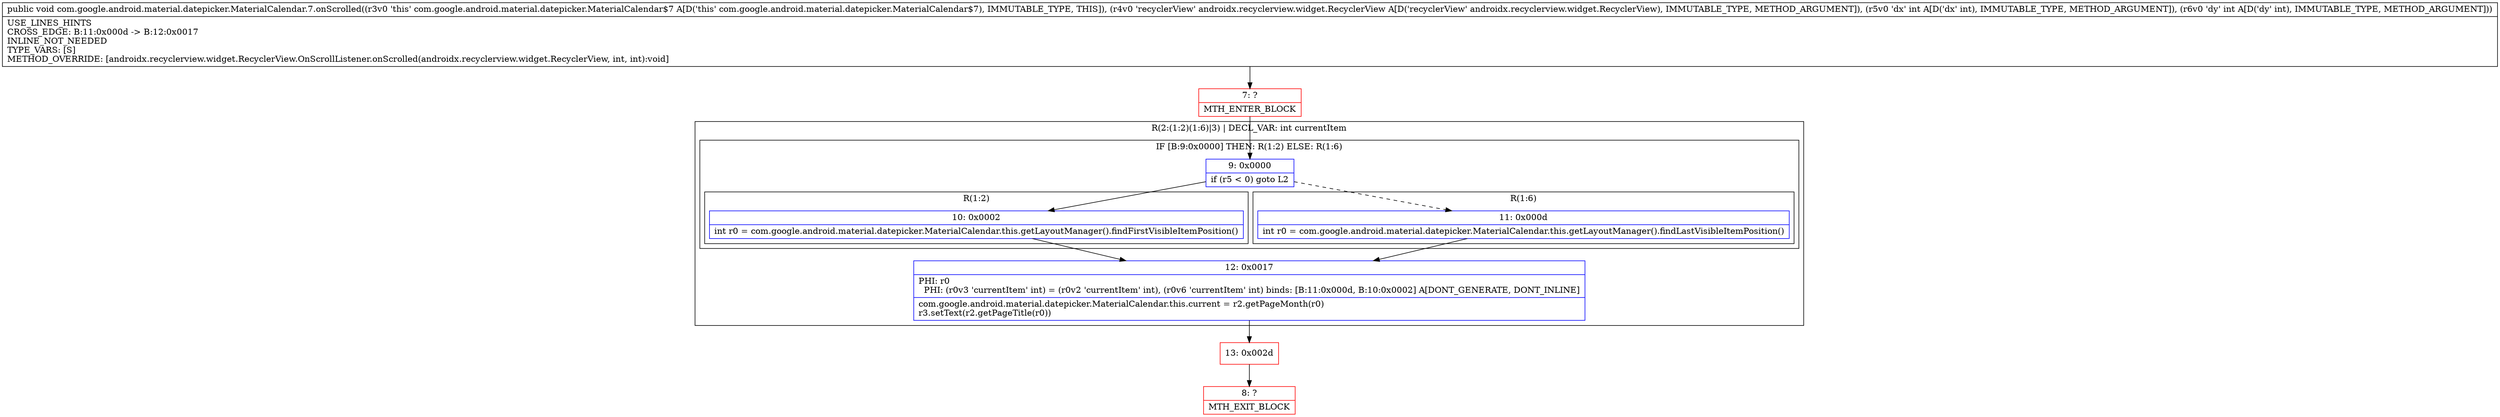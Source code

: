 digraph "CFG forcom.google.android.material.datepicker.MaterialCalendar.7.onScrolled(Landroidx\/recyclerview\/widget\/RecyclerView;II)V" {
subgraph cluster_Region_1776661974 {
label = "R(2:(1:2)(1:6)|3) | DECL_VAR: int currentItem\l";
node [shape=record,color=blue];
subgraph cluster_IfRegion_1536267361 {
label = "IF [B:9:0x0000] THEN: R(1:2) ELSE: R(1:6)";
node [shape=record,color=blue];
Node_9 [shape=record,label="{9\:\ 0x0000|if (r5 \< 0) goto L2\l}"];
subgraph cluster_Region_1569467698 {
label = "R(1:2)";
node [shape=record,color=blue];
Node_10 [shape=record,label="{10\:\ 0x0002|int r0 = com.google.android.material.datepicker.MaterialCalendar.this.getLayoutManager().findFirstVisibleItemPosition()\l}"];
}
subgraph cluster_Region_312137005 {
label = "R(1:6)";
node [shape=record,color=blue];
Node_11 [shape=record,label="{11\:\ 0x000d|int r0 = com.google.android.material.datepicker.MaterialCalendar.this.getLayoutManager().findLastVisibleItemPosition()\l}"];
}
}
Node_12 [shape=record,label="{12\:\ 0x0017|PHI: r0 \l  PHI: (r0v3 'currentItem' int) = (r0v2 'currentItem' int), (r0v6 'currentItem' int) binds: [B:11:0x000d, B:10:0x0002] A[DONT_GENERATE, DONT_INLINE]\l|com.google.android.material.datepicker.MaterialCalendar.this.current = r2.getPageMonth(r0)\lr3.setText(r2.getPageTitle(r0))\l}"];
}
Node_7 [shape=record,color=red,label="{7\:\ ?|MTH_ENTER_BLOCK\l}"];
Node_13 [shape=record,color=red,label="{13\:\ 0x002d}"];
Node_8 [shape=record,color=red,label="{8\:\ ?|MTH_EXIT_BLOCK\l}"];
MethodNode[shape=record,label="{public void com.google.android.material.datepicker.MaterialCalendar.7.onScrolled((r3v0 'this' com.google.android.material.datepicker.MaterialCalendar$7 A[D('this' com.google.android.material.datepicker.MaterialCalendar$7), IMMUTABLE_TYPE, THIS]), (r4v0 'recyclerView' androidx.recyclerview.widget.RecyclerView A[D('recyclerView' androidx.recyclerview.widget.RecyclerView), IMMUTABLE_TYPE, METHOD_ARGUMENT]), (r5v0 'dx' int A[D('dx' int), IMMUTABLE_TYPE, METHOD_ARGUMENT]), (r6v0 'dy' int A[D('dy' int), IMMUTABLE_TYPE, METHOD_ARGUMENT]))  | USE_LINES_HINTS\lCROSS_EDGE: B:11:0x000d \-\> B:12:0x0017\lINLINE_NOT_NEEDED\lTYPE_VARS: [S]\lMETHOD_OVERRIDE: [androidx.recyclerview.widget.RecyclerView.OnScrollListener.onScrolled(androidx.recyclerview.widget.RecyclerView, int, int):void]\l}"];
MethodNode -> Node_7;Node_9 -> Node_10;
Node_9 -> Node_11[style=dashed];
Node_10 -> Node_12;
Node_11 -> Node_12;
Node_12 -> Node_13;
Node_7 -> Node_9;
Node_13 -> Node_8;
}

